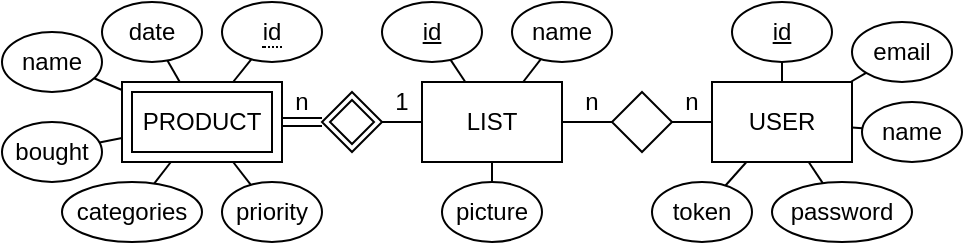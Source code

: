 <mxfile version="20.7.4" type="device"><diagram id="ujF2ZqnD5QsQDYgdIXTr" name="Page-1"><mxGraphModel dx="414" dy="242" grid="1" gridSize="10" guides="1" tooltips="1" connect="1" arrows="1" fold="1" page="1" pageScale="1" pageWidth="850" pageHeight="1100" math="0" shadow="0"><root><mxCell id="0"/><mxCell id="1" parent="0"/><mxCell id="fTAMqSnH8SrUOCpPSg_s-4" value="USER" style="rounded=0;whiteSpace=wrap;html=1;" parent="1" vertex="1"><mxGeometry x="475" y="280" width="70" height="40" as="geometry"/></mxCell><mxCell id="fTAMqSnH8SrUOCpPSg_s-5" value="LIST" style="rounded=0;whiteSpace=wrap;html=1;" parent="1" vertex="1"><mxGeometry x="330" y="280" width="70" height="40" as="geometry"/></mxCell><mxCell id="fTAMqSnH8SrUOCpPSg_s-7" value="&lt;u&gt;id&lt;/u&gt;" style="ellipse;whiteSpace=wrap;html=1;" parent="1" vertex="1"><mxGeometry x="485" y="240" width="50" height="30" as="geometry"/></mxCell><mxCell id="fTAMqSnH8SrUOCpPSg_s-8" value="&lt;span&gt;name&lt;/span&gt;" style="ellipse;whiteSpace=wrap;html=1;fontStyle=0" parent="1" vertex="1"><mxGeometry x="550" y="290" width="50" height="30" as="geometry"/></mxCell><mxCell id="fTAMqSnH8SrUOCpPSg_s-9" value="&lt;span&gt;email&lt;/span&gt;" style="ellipse;whiteSpace=wrap;html=1;fontStyle=0" parent="1" vertex="1"><mxGeometry x="545" y="250" width="50" height="30" as="geometry"/></mxCell><mxCell id="fTAMqSnH8SrUOCpPSg_s-10" value="&lt;span&gt;password&lt;/span&gt;" style="ellipse;whiteSpace=wrap;html=1;fontStyle=0" parent="1" vertex="1"><mxGeometry x="505" y="330" width="70" height="30" as="geometry"/></mxCell><mxCell id="fTAMqSnH8SrUOCpPSg_s-12" value="&lt;span&gt;token&lt;/span&gt;" style="ellipse;whiteSpace=wrap;html=1;fontStyle=0" parent="1" vertex="1"><mxGeometry x="445" y="330" width="50" height="30" as="geometry"/></mxCell><mxCell id="fTAMqSnH8SrUOCpPSg_s-13" value="" style="endArrow=none;html=1;rounded=0;" parent="1" source="fTAMqSnH8SrUOCpPSg_s-4" target="fTAMqSnH8SrUOCpPSg_s-7" edge="1"><mxGeometry width="50" height="50" relative="1" as="geometry"><mxPoint x="365" y="450" as="sourcePoint"/><mxPoint x="415" y="400" as="targetPoint"/></mxGeometry></mxCell><mxCell id="fTAMqSnH8SrUOCpPSg_s-14" value="" style="endArrow=none;html=1;rounded=0;" parent="1" source="fTAMqSnH8SrUOCpPSg_s-4" target="fTAMqSnH8SrUOCpPSg_s-9" edge="1"><mxGeometry width="50" height="50" relative="1" as="geometry"><mxPoint x="522.352" y="290" as="sourcePoint"/><mxPoint x="528.235" y="239.963" as="targetPoint"/></mxGeometry></mxCell><mxCell id="fTAMqSnH8SrUOCpPSg_s-15" value="" style="endArrow=none;html=1;rounded=0;" parent="1" source="fTAMqSnH8SrUOCpPSg_s-4" target="fTAMqSnH8SrUOCpPSg_s-8" edge="1"><mxGeometry width="50" height="50" relative="1" as="geometry"><mxPoint x="545.424" y="290" as="sourcePoint"/><mxPoint x="574.786" y="266.902" as="targetPoint"/></mxGeometry></mxCell><mxCell id="fTAMqSnH8SrUOCpPSg_s-16" value="" style="endArrow=none;html=1;rounded=0;" parent="1" source="fTAMqSnH8SrUOCpPSg_s-4" target="fTAMqSnH8SrUOCpPSg_s-10" edge="1"><mxGeometry width="50" height="50" relative="1" as="geometry"><mxPoint x="555" y="304.133" as="sourcePoint"/><mxPoint x="585.885" y="298.955" as="targetPoint"/></mxGeometry></mxCell><mxCell id="fTAMqSnH8SrUOCpPSg_s-17" value="" style="endArrow=none;html=1;rounded=0;" parent="1" source="fTAMqSnH8SrUOCpPSg_s-4" target="fTAMqSnH8SrUOCpPSg_s-12" edge="1"><mxGeometry width="50" height="50" relative="1" as="geometry"><mxPoint x="555" y="318.786" as="sourcePoint"/><mxPoint x="589.695" y="327.496" as="targetPoint"/></mxGeometry></mxCell><mxCell id="fTAMqSnH8SrUOCpPSg_s-19" value="" style="rhombus;whiteSpace=wrap;html=1;" parent="1" vertex="1"><mxGeometry x="425" y="285" width="30" height="30" as="geometry"/></mxCell><mxCell id="fTAMqSnH8SrUOCpPSg_s-20" value="" style="endArrow=none;html=1;rounded=0;" parent="1" source="fTAMqSnH8SrUOCpPSg_s-19" target="fTAMqSnH8SrUOCpPSg_s-4" edge="1"><mxGeometry width="50" height="50" relative="1" as="geometry"><mxPoint x="400" y="360" as="sourcePoint"/><mxPoint x="450" y="310" as="targetPoint"/></mxGeometry></mxCell><mxCell id="fTAMqSnH8SrUOCpPSg_s-21" value="" style="endArrow=none;html=1;rounded=0;" parent="1" source="fTAMqSnH8SrUOCpPSg_s-5" target="fTAMqSnH8SrUOCpPSg_s-19" edge="1"><mxGeometry width="50" height="50" relative="1" as="geometry"><mxPoint x="464.318" y="314.318" as="sourcePoint"/><mxPoint x="520" y="311.667" as="targetPoint"/></mxGeometry></mxCell><mxCell id="fTAMqSnH8SrUOCpPSg_s-22" value="n" style="text;html=1;strokeColor=none;fillColor=none;align=center;verticalAlign=middle;whiteSpace=wrap;rounded=0;" parent="1" vertex="1"><mxGeometry x="455" y="280" width="20" height="20" as="geometry"/></mxCell><mxCell id="fTAMqSnH8SrUOCpPSg_s-23" value="n" style="text;html=1;strokeColor=none;fillColor=none;align=center;verticalAlign=middle;whiteSpace=wrap;rounded=0;" parent="1" vertex="1"><mxGeometry x="405" y="280" width="20" height="20" as="geometry"/></mxCell><mxCell id="fTAMqSnH8SrUOCpPSg_s-24" value="&lt;u&gt;id&lt;/u&gt;" style="ellipse;whiteSpace=wrap;html=1;" parent="1" vertex="1"><mxGeometry x="310" y="240" width="50" height="30" as="geometry"/></mxCell><mxCell id="fTAMqSnH8SrUOCpPSg_s-25" value="&lt;span&gt;name&lt;/span&gt;" style="ellipse;whiteSpace=wrap;html=1;fontStyle=0" parent="1" vertex="1"><mxGeometry x="375" y="240" width="50" height="30" as="geometry"/></mxCell><mxCell id="fTAMqSnH8SrUOCpPSg_s-26" value="" style="endArrow=none;html=1;rounded=0;" parent="1" source="fTAMqSnH8SrUOCpPSg_s-5" target="fTAMqSnH8SrUOCpPSg_s-25" edge="1"><mxGeometry width="50" height="50" relative="1" as="geometry"><mxPoint x="577.365" y="290" as="sourcePoint"/><mxPoint x="583.281" y="239.965" as="targetPoint"/></mxGeometry></mxCell><mxCell id="fTAMqSnH8SrUOCpPSg_s-27" value="" style="endArrow=none;html=1;rounded=0;" parent="1" source="fTAMqSnH8SrUOCpPSg_s-5" target="fTAMqSnH8SrUOCpPSg_s-24" edge="1"><mxGeometry width="50" height="50" relative="1" as="geometry"><mxPoint x="389.669" y="290" as="sourcePoint"/><mxPoint x="419.937" y="248.731" as="targetPoint"/></mxGeometry></mxCell><mxCell id="fTAMqSnH8SrUOCpPSg_s-29" value="" style="endArrow=none;html=1;rounded=0;" parent="1" source="fTAMqSnH8SrUOCpPSg_s-30" target="fTAMqSnH8SrUOCpPSg_s-5" edge="1"><mxGeometry width="50" height="50" relative="1" as="geometry"><mxPoint x="260" y="300" as="sourcePoint"/><mxPoint x="435" y="310" as="targetPoint"/></mxGeometry></mxCell><mxCell id="fTAMqSnH8SrUOCpPSg_s-30" value="" style="shape=rhombus;double=1;perimeter=rhombusPerimeter;whiteSpace=wrap;html=1;align=center;" parent="1" vertex="1"><mxGeometry x="280" y="285" width="30" height="30" as="geometry"/></mxCell><mxCell id="fTAMqSnH8SrUOCpPSg_s-31" value="" style="endArrow=none;html=1;rounded=0;shape=link;" parent="1" source="fTAMqSnH8SrUOCpPSg_s-32" target="fTAMqSnH8SrUOCpPSg_s-30" edge="1"><mxGeometry width="50" height="50" relative="1" as="geometry"><mxPoint x="240" y="300" as="sourcePoint"/><mxPoint x="420" y="310" as="targetPoint"/></mxGeometry></mxCell><mxCell id="fTAMqSnH8SrUOCpPSg_s-32" value="PRODUCT" style="shape=ext;margin=3;double=1;whiteSpace=wrap;html=1;align=center;" parent="1" vertex="1"><mxGeometry x="180" y="280" width="80" height="40" as="geometry"/></mxCell><mxCell id="fTAMqSnH8SrUOCpPSg_s-33" value="1" style="text;html=1;strokeColor=none;fillColor=none;align=center;verticalAlign=middle;whiteSpace=wrap;rounded=0;" parent="1" vertex="1"><mxGeometry x="310" y="280" width="20" height="20" as="geometry"/></mxCell><mxCell id="fTAMqSnH8SrUOCpPSg_s-34" value="n" style="text;html=1;strokeColor=none;fillColor=none;align=center;verticalAlign=middle;whiteSpace=wrap;rounded=0;" parent="1" vertex="1"><mxGeometry x="260" y="280" width="20" height="20" as="geometry"/></mxCell><mxCell id="fTAMqSnH8SrUOCpPSg_s-35" value="&lt;span style=&quot;border-bottom: 1px dotted&quot;&gt;id&lt;/span&gt;" style="ellipse;whiteSpace=wrap;html=1;align=center;" parent="1" vertex="1"><mxGeometry x="230" y="240" width="50" height="30" as="geometry"/></mxCell><mxCell id="fTAMqSnH8SrUOCpPSg_s-36" value="" style="endArrow=none;html=1;rounded=0;" parent="1" source="fTAMqSnH8SrUOCpPSg_s-35" target="fTAMqSnH8SrUOCpPSg_s-32" edge="1"><mxGeometry width="50" height="50" relative="1" as="geometry"><mxPoint x="396.152" y="290" as="sourcePoint"/><mxPoint x="391.499" y="279.484" as="targetPoint"/></mxGeometry></mxCell><mxCell id="fTAMqSnH8SrUOCpPSg_s-37" value="&lt;span&gt;name&lt;/span&gt;" style="ellipse;whiteSpace=wrap;html=1;fontStyle=0" parent="1" vertex="1"><mxGeometry x="120" y="255" width="50" height="30" as="geometry"/></mxCell><mxCell id="fTAMqSnH8SrUOCpPSg_s-38" value="&lt;span&gt;categories&lt;/span&gt;" style="ellipse;whiteSpace=wrap;html=1;fontStyle=0" parent="1" vertex="1"><mxGeometry x="150" y="330" width="70" height="30" as="geometry"/></mxCell><mxCell id="fTAMqSnH8SrUOCpPSg_s-39" value="&lt;span&gt;priority&lt;/span&gt;" style="ellipse;whiteSpace=wrap;html=1;fontStyle=0" parent="1" vertex="1"><mxGeometry x="230" y="330" width="50" height="30" as="geometry"/></mxCell><mxCell id="fTAMqSnH8SrUOCpPSg_s-40" value="&lt;span&gt;bought&lt;/span&gt;" style="ellipse;whiteSpace=wrap;html=1;fontStyle=0" parent="1" vertex="1"><mxGeometry x="120" y="300" width="50" height="30" as="geometry"/></mxCell><mxCell id="fTAMqSnH8SrUOCpPSg_s-41" value="" style="endArrow=none;html=1;rounded=0;" parent="1" source="fTAMqSnH8SrUOCpPSg_s-32" target="fTAMqSnH8SrUOCpPSg_s-40" edge="1"><mxGeometry width="50" height="50" relative="1" as="geometry"><mxPoint x="156.365" y="282.789" as="sourcePoint"/><mxPoint x="190" y="295.263" as="targetPoint"/></mxGeometry></mxCell><mxCell id="fTAMqSnH8SrUOCpPSg_s-42" value="" style="endArrow=none;html=1;rounded=0;" parent="1" source="fTAMqSnH8SrUOCpPSg_s-37" target="fTAMqSnH8SrUOCpPSg_s-32" edge="1"><mxGeometry width="50" height="50" relative="1" as="geometry"><mxPoint x="196.745" y="330" as="sourcePoint"/><mxPoint x="172.745" y="344.434" as="targetPoint"/></mxGeometry></mxCell><mxCell id="fTAMqSnH8SrUOCpPSg_s-43" value="" style="endArrow=none;html=1;rounded=0;" parent="1" source="fTAMqSnH8SrUOCpPSg_s-32" target="fTAMqSnH8SrUOCpPSg_s-38" edge="1"><mxGeometry width="50" height="50" relative="1" as="geometry"><mxPoint x="175.384" y="238.645" as="sourcePoint"/><mxPoint x="214.706" y="290" as="targetPoint"/></mxGeometry></mxCell><mxCell id="fTAMqSnH8SrUOCpPSg_s-44" value="" style="endArrow=none;html=1;rounded=0;" parent="1" source="fTAMqSnH8SrUOCpPSg_s-32" target="fTAMqSnH8SrUOCpPSg_s-39" edge="1"><mxGeometry width="50" height="50" relative="1" as="geometry"><mxPoint x="229.119" y="290" as="sourcePoint"/><mxPoint x="225.597" y="209.998" as="targetPoint"/></mxGeometry></mxCell><mxCell id="eb3yaiGO6mzHf1fJHfYc-1" value="&lt;span&gt;picture&lt;/span&gt;" style="ellipse;whiteSpace=wrap;html=1;fontStyle=0" parent="1" vertex="1"><mxGeometry x="340" y="330" width="50" height="30" as="geometry"/></mxCell><mxCell id="eb3yaiGO6mzHf1fJHfYc-2" value="" style="endArrow=none;html=1;rounded=0;" parent="1" source="fTAMqSnH8SrUOCpPSg_s-5" target="eb3yaiGO6mzHf1fJHfYc-1" edge="1"><mxGeometry width="50" height="50" relative="1" as="geometry"><mxPoint x="392.723" y="290" as="sourcePoint"/><mxPoint x="403.167" y="278.213" as="targetPoint"/></mxGeometry></mxCell><mxCell id="zHtWU7qtTAnZ4qLPBP-q-1" value="date" style="ellipse;whiteSpace=wrap;html=1;fontStyle=0" parent="1" vertex="1"><mxGeometry x="170" y="240" width="50" height="30" as="geometry"/></mxCell><mxCell id="zHtWU7qtTAnZ4qLPBP-q-2" value="" style="endArrow=none;html=1;rounded=0;" parent="1" source="zHtWU7qtTAnZ4qLPBP-q-1" target="fTAMqSnH8SrUOCpPSg_s-32" edge="1"><mxGeometry width="50" height="50" relative="1" as="geometry"><mxPoint x="175.906" y="288.225" as="sourcePoint"/><mxPoint x="190" y="294" as="targetPoint"/></mxGeometry></mxCell></root></mxGraphModel></diagram></mxfile>